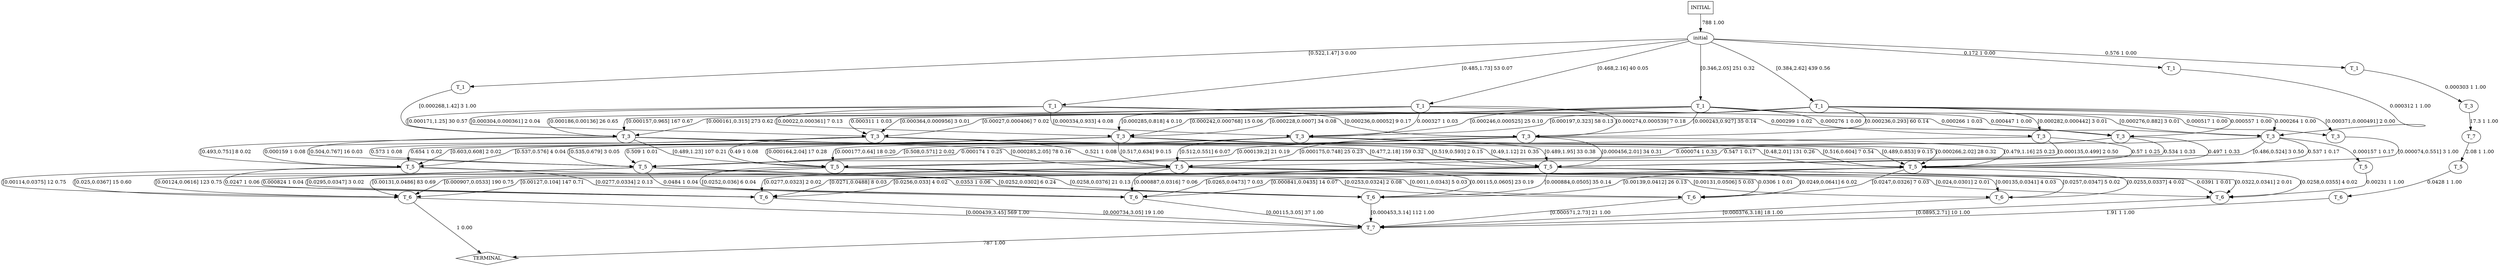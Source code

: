 digraph G {
  0 [label="T_1"];
  1 [label="T_1"];
  2 [label="T_1"];
  3 [label="T_1"];
  4 [label="T_1"];
  5 [label="T_1"];
  6 [label="T_1"];
  7 [label="T_3"];
  8 [label="T_3"];
  9 [label="T_3"];
  10 [label="T_3"];
  11 [label="T_3"];
  12 [label="T_3"];
  13 [label="T_3"];
  14 [label="T_3"];
  15 [label="T_3"];
  16 [label="T_3"];
  17 [label="T_5"];
  18 [label="T_5"];
  19 [label="T_5"];
  20 [label="T_5"];
  21 [label="T_5"];
  22 [label="T_5"];
  23 [label="T_5"];
  24 [label="T_5"];
  25 [label="T_6"];
  26 [label="T_6"];
  27 [label="T_6"];
  28 [label="T_6"];
  29 [label="T_6"];
  30 [label="T_6"];
  31 [label="T_6"];
  32 [label="T_6"];
  33 [label="T_7"];
  34 [label="T_7"];
  35 [label="initial"];
  36 [label="TERMINAL",shape=diamond];
  37 [label="INITIAL",shape=box];
0->8 [label="0.000303 1 1.00"];
1->11 [label="0.000312 1 1.00"];
2->16 [label="[0.000268,1.42] 3 1.00"];
3->10 [label="0.000299 1 0.02"];
3->14 [label="[0.000304,0.000361] 2 0.04"];
3->12 [label="[0.000334,0.933] 4 0.08"];
3->13 [label="[0.00022,0.000361] 7 0.13"];
3->15 [label="[0.000236,0.00052] 9 0.17"];
3->16 [label="[0.000171,1.25] 30 0.57"];
4->11 [label="0.000266 1 0.03"];
4->14 [label="0.000311 1 0.03"];
4->12 [label="0.000327 1 0.03"];
4->13 [label="[0.000285,0.818] 4 0.10"];
4->15 [label="[0.000274,0.000539] 7 0.18"];
4->16 [label="[0.000186,0.00136] 26 0.65"];
5->11 [label="0.000264 1 0.00"];
5->10 [label="0.000557 1 0.00"];
5->7 [label="[0.000371,0.000491] 2 0.00"];
5->9 [label="[0.000282,0.000442] 3 0.01"];
5->14 [label="[0.00027,0.000406] 7 0.02"];
5->13 [label="[0.000228,0.0007] 34 0.08"];
5->12 [label="[0.000197,0.323] 58 0.13"];
5->15 [label="[0.000236,0.293] 60 0.14"];
5->16 [label="[0.000161,0.315] 273 0.62"];
6->9 [label="0.000276 1 0.00"];
6->10 [label="0.000447 1 0.00"];
6->7 [label="0.000517 1 0.00"];
6->11 [label="[0.000276,0.882] 3 0.01"];
6->14 [label="[0.000364,0.000956] 3 0.01"];
6->13 [label="[0.000242,0.000768] 15 0.06"];
6->12 [label="[0.000246,0.000525] 25 0.10"];
6->15 [label="[0.000243,0.927] 35 0.14"];
6->16 [label="[0.000157,0.965] 167 0.67"];
7->24 [label="[0.000074,0.551] 3 1.00"];
8->33 [label="17.3 1 1.00"];
9->20 [label="0.000174 1 0.25"];
9->24 [label="0.57 1 0.25"];
9->21 [label="[0.000135,0.499] 2 0.50"];
10->23 [label="0.000074 1 0.33"];
10->24 [label="0.497 1 0.33"];
10->22 [label="0.534 1 0.33"];
11->17 [label="0.000157 1 0.17"];
11->24 [label="0.537 1 0.17"];
11->20 [label="0.547 1 0.17"];
11->22 [label="[0.486,0.524] 3 0.50"];
12->20 [label="0.509 1 0.01"];
12->19 [label="[0.603,0.608] 2 0.02"];
12->21 [label="[0.512,0.551] 6 0.07"];
12->23 [label="[0.000177,0.64] 18 0.20"];
12->24 [label="[0.000266,2.02] 28 0.32"];
12->22 [label="[0.489,1.95] 33 0.38"];
13->19 [label="0.654 1 0.02"];
13->20 [label="[0.535,0.679] 3 0.05"];
13->24 [label="[0.489,0.853] 9 0.15"];
13->21 [label="[0.517,0.634] 9 0.15"];
13->23 [label="[0.000164,2.04] 17 0.28"];
13->22 [label="[0.49,1.12] 21 0.35"];
14->19 [label="0.000159 1 0.08"];
14->23 [label="0.49 1 0.08"];
14->21 [label="0.521 1 0.08"];
14->20 [label="0.573 1 0.08"];
14->22 [label="[0.519,0.593] 2 0.15"];
14->24 [label="[0.516,0.604] 7 0.54"];
15->20 [label="[0.508,0.571] 2 0.02"];
15->19 [label="[0.537,0.576] 4 0.04"];
15->23 [label="[0.000139,2] 21 0.19"];
15->21 [label="[0.000175,0.748] 25 0.23"];
15->24 [label="[0.479,1.16] 25 0.23"];
15->22 [label="[0.000456,2.01] 34 0.31"];
16->19 [label="[0.493,0.751] 8 0.02"];
16->20 [label="[0.504,0.767] 16 0.03"];
16->21 [label="[0.000285,2.05] 78 0.16"];
16->23 [label="[0.489,1.23] 107 0.21"];
16->24 [label="[0.48,2.01] 131 0.26"];
16->22 [label="[0.477,2.18] 159 0.32"];
17->26 [label="0.00231 1 1.00"];
18->25 [label="0.0428 1 1.00"];
19->28 [label="0.0247 1 0.06"];
19->31 [label="0.0353 1 0.06"];
19->30 [label="[0.0277,0.0334] 2 0.13"];
19->32 [label="[0.00114,0.0375] 12 0.75"];
20->28 [label="0.000824 1 0.04"];
20->30 [label="0.0484 1 0.04"];
20->29 [label="[0.0253,0.0324] 2 0.08"];
20->31 [label="[0.0252,0.0302] 6 0.24"];
20->32 [label="[0.025,0.0367] 15 0.60"];
21->29 [label="0.0306 1 0.01"];
21->26 [label="0.0391 1 0.01"];
21->28 [label="[0.0277,0.0323] 2 0.02"];
21->27 [label="[0.00135,0.0341] 4 0.03"];
21->30 [label="[0.000887,0.0316] 7 0.06"];
21->31 [label="[0.00115,0.0605] 23 0.19"];
21->32 [label="[0.00131,0.0486] 83 0.69"];
22->26 [label="[0.0322,0.0341] 2 0.01"];
22->27 [label="[0.0257,0.0347] 5 0.02"];
22->29 [label="[0.0249,0.0641] 6 0.02"];
22->30 [label="[0.0265,0.0473] 7 0.03"];
22->28 [label="[0.0271,0.0488] 8 0.03"];
22->31 [label="[0.000884,0.0505] 35 0.14"];
22->32 [label="[0.000907,0.0533] 190 0.75"];
23->26 [label="[0.024,0.0301] 2 0.01"];
23->28 [label="[0.0295,0.0347] 3 0.02"];
23->29 [label="[0.0011,0.0343] 5 0.03"];
23->27 [label="[0.00131,0.0506] 5 0.03"];
23->30 [label="[0.0252,0.036] 6 0.04"];
23->31 [label="[0.0258,0.0376] 21 0.13"];
23->32 [label="[0.00124,0.0616] 123 0.75"];
24->27 [label="[0.0255,0.0337] 4 0.02"];
24->28 [label="[0.0256,0.033] 4 0.02"];
24->26 [label="[0.0258,0.0355] 4 0.02"];
24->29 [label="[0.0247,0.0326] 7 0.03"];
24->30 [label="[0.000841,0.0435] 14 0.07"];
24->31 [label="[0.00139,0.0412] 26 0.13"];
24->32 [label="[0.00127,0.104] 147 0.71"];
25->34 [label="1.91 1 1.00"];
26->34 [label="[0.0895,2.71] 10 1.00"];
27->34 [label="[0.000376,3.18] 18 1.00"];
28->34 [label="[0.000734,3.05] 19 1.00"];
29->34 [label="[0.000571,2.73] 21 1.00"];
30->34 [label="[0.00115,3.05] 37 1.00"];
31->34 [label="[0.000453,3.14] 112 1.00"];
32->34 [label="[0.000439,3.45] 569 1.00"];
32->36 [label=" 1 0.00"];
33->18 [label="2.08 1 1.00"];
34->36 [label=" 787 1.00"];
35->1 [label="0.172 1 0.00"];
35->0 [label="0.576 1 0.00"];
35->2 [label="[0.522,1.47] 3 0.00"];
35->4 [label="[0.468,2.16] 40 0.05"];
35->3 [label="[0.485,1.73] 53 0.07"];
35->6 [label="[0.346,2.05] 251 0.32"];
35->5 [label="[0.384,2.62] 439 0.56"];
37->35 [label=" 788 1.00"];
}
